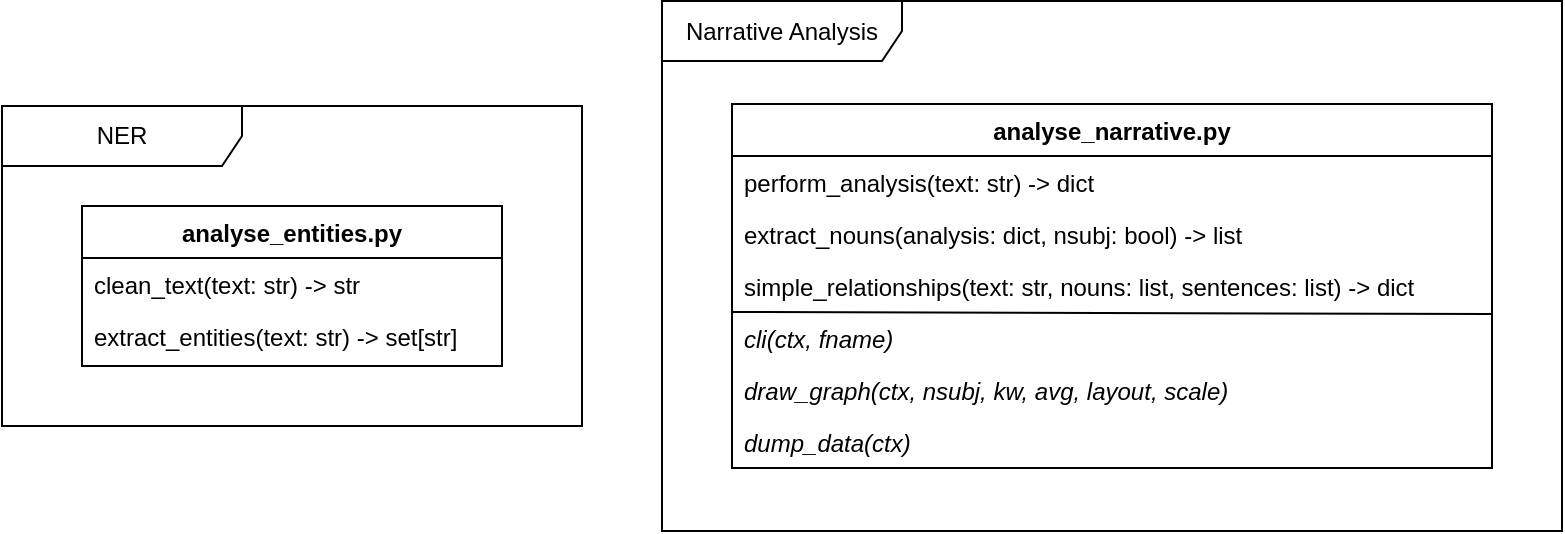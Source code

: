 <mxfile version="17.4.3" type="device"><diagram id="C5RBs43oDa-KdzZeNtuy" name="Page-1"><mxGraphModel dx="1422" dy="727" grid="1" gridSize="10" guides="1" tooltips="1" connect="1" arrows="1" fold="1" page="1" pageScale="1" pageWidth="827" pageHeight="1169" math="0" shadow="0"><root><mxCell id="WIyWlLk6GJQsqaUBKTNV-0"/><mxCell id="WIyWlLk6GJQsqaUBKTNV-1" parent="WIyWlLk6GJQsqaUBKTNV-0"/><mxCell id="a68xZ6xokyieIb6kEUbv-1" value="NER" style="shape=umlFrame;whiteSpace=wrap;html=1;width=120;height=30;" vertex="1" parent="WIyWlLk6GJQsqaUBKTNV-1"><mxGeometry x="20" y="230" width="290" height="160" as="geometry"/></mxCell><mxCell id="zkfFHV4jXpPFQw0GAbJ--0" value="analyse_entities.py" style="swimlane;fontStyle=1;align=center;verticalAlign=top;childLayout=stackLayout;horizontal=1;startSize=26;horizontalStack=0;resizeParent=1;resizeLast=0;collapsible=1;marginBottom=0;rounded=0;shadow=0;strokeWidth=1;" parent="WIyWlLk6GJQsqaUBKTNV-1" vertex="1"><mxGeometry x="60" y="280" width="210" height="80" as="geometry"><mxRectangle x="230" y="140" width="160" height="26" as="alternateBounds"/></mxGeometry></mxCell><mxCell id="a68xZ6xokyieIb6kEUbv-2" value="clean_text(text: str) -&gt; str" style="text;strokeColor=none;fillColor=none;align=left;verticalAlign=top;spacingLeft=4;spacingRight=4;overflow=hidden;rotatable=0;points=[[0,0.5],[1,0.5]];portConstraint=eastwest;" vertex="1" parent="zkfFHV4jXpPFQw0GAbJ--0"><mxGeometry y="26" width="210" height="26" as="geometry"/></mxCell><mxCell id="a68xZ6xokyieIb6kEUbv-3" value="extract_entities(text: str) -&gt; set[str]" style="text;strokeColor=none;fillColor=none;align=left;verticalAlign=top;spacingLeft=4;spacingRight=4;overflow=hidden;rotatable=0;points=[[0,0.5],[1,0.5]];portConstraint=eastwest;" vertex="1" parent="zkfFHV4jXpPFQw0GAbJ--0"><mxGeometry y="52" width="210" height="26" as="geometry"/></mxCell><mxCell id="a68xZ6xokyieIb6kEUbv-4" value="Narrative Analysis" style="shape=umlFrame;whiteSpace=wrap;html=1;width=120;height=30;" vertex="1" parent="WIyWlLk6GJQsqaUBKTNV-1"><mxGeometry x="350" y="177.5" width="450" height="265" as="geometry"/></mxCell><mxCell id="a68xZ6xokyieIb6kEUbv-5" value="analyse_narrative.py" style="swimlane;fontStyle=1;align=center;verticalAlign=top;childLayout=stackLayout;horizontal=1;startSize=26;horizontalStack=0;resizeParent=1;resizeLast=0;collapsible=1;marginBottom=0;rounded=0;shadow=0;strokeWidth=1;" vertex="1" parent="WIyWlLk6GJQsqaUBKTNV-1"><mxGeometry x="385" y="229" width="380" height="182" as="geometry"><mxRectangle x="230" y="140" width="160" height="26" as="alternateBounds"/></mxGeometry></mxCell><mxCell id="a68xZ6xokyieIb6kEUbv-6" value="perform_analysis(text: str) -&gt; dict" style="text;strokeColor=none;fillColor=none;align=left;verticalAlign=top;spacingLeft=4;spacingRight=4;overflow=hidden;rotatable=0;points=[[0,0.5],[1,0.5]];portConstraint=eastwest;" vertex="1" parent="a68xZ6xokyieIb6kEUbv-5"><mxGeometry y="26" width="380" height="26" as="geometry"/></mxCell><mxCell id="a68xZ6xokyieIb6kEUbv-7" value="extract_nouns(analysis: dict, nsubj: bool) -&gt; list" style="text;strokeColor=none;fillColor=none;align=left;verticalAlign=top;spacingLeft=4;spacingRight=4;overflow=hidden;rotatable=0;points=[[0,0.5],[1,0.5]];portConstraint=eastwest;" vertex="1" parent="a68xZ6xokyieIb6kEUbv-5"><mxGeometry y="52" width="380" height="26" as="geometry"/></mxCell><mxCell id="a68xZ6xokyieIb6kEUbv-8" value="simple_relationships(text: str, nouns: list, sentences: list) -&gt; dict" style="text;strokeColor=none;fillColor=none;align=left;verticalAlign=top;spacingLeft=4;spacingRight=4;overflow=hidden;rotatable=0;points=[[0,0.5],[1,0.5]];portConstraint=eastwest;" vertex="1" parent="a68xZ6xokyieIb6kEUbv-5"><mxGeometry y="78" width="380" height="26" as="geometry"/></mxCell><mxCell id="a68xZ6xokyieIb6kEUbv-11" value="" style="endArrow=none;html=1;rounded=0;entryX=1;entryY=0.038;entryDx=0;entryDy=0;entryPerimeter=0;" edge="1" parent="a68xZ6xokyieIb6kEUbv-5" target="a68xZ6xokyieIb6kEUbv-13"><mxGeometry width="50" height="50" relative="1" as="geometry"><mxPoint y="104" as="sourcePoint"/><mxPoint x="390" y="104" as="targetPoint"/></mxGeometry></mxCell><mxCell id="a68xZ6xokyieIb6kEUbv-13" value="cli(ctx, fname)" style="text;strokeColor=none;fillColor=none;align=left;verticalAlign=top;spacingLeft=4;spacingRight=4;overflow=hidden;rotatable=0;points=[[0,0.5],[1,0.5]];portConstraint=eastwest;fontStyle=2" vertex="1" parent="a68xZ6xokyieIb6kEUbv-5"><mxGeometry y="104" width="380" height="26" as="geometry"/></mxCell><mxCell id="a68xZ6xokyieIb6kEUbv-15" value="draw_graph(ctx, nsubj, kw, avg, layout, scale)" style="text;strokeColor=none;fillColor=none;align=left;verticalAlign=top;spacingLeft=4;spacingRight=4;overflow=hidden;rotatable=0;points=[[0,0.5],[1,0.5]];portConstraint=eastwest;fontStyle=2" vertex="1" parent="a68xZ6xokyieIb6kEUbv-5"><mxGeometry y="130" width="380" height="26" as="geometry"/></mxCell><mxCell id="a68xZ6xokyieIb6kEUbv-16" value="dump_data(ctx)" style="text;strokeColor=none;fillColor=none;align=left;verticalAlign=top;spacingLeft=4;spacingRight=4;overflow=hidden;rotatable=0;points=[[0,0.5],[1,0.5]];portConstraint=eastwest;fontStyle=2" vertex="1" parent="a68xZ6xokyieIb6kEUbv-5"><mxGeometry y="156" width="380" height="26" as="geometry"/></mxCell></root></mxGraphModel></diagram></mxfile>